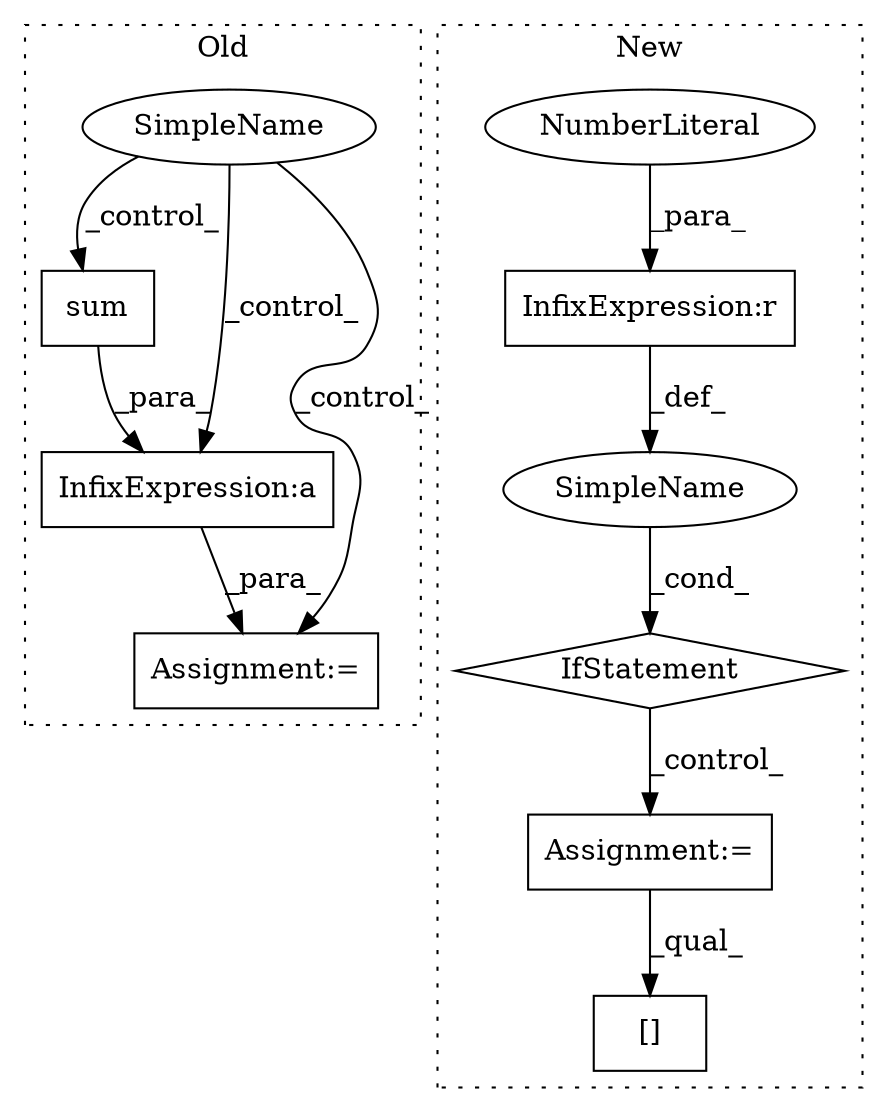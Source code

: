 digraph G {
subgraph cluster0 {
1 [label="sum" a="32" s="6964,7107" l="23,-5" shape="box"];
7 [label="InfixExpression:a" a="27" s="6961" l="3" shape="box"];
8 [label="SimpleName" a="42" s="" l="" shape="ellipse"];
9 [label="Assignment:=" a="7" s="6956" l="1" shape="box"];
label = "Old";
style="dotted";
}
subgraph cluster1 {
2 [label="IfStatement" a="25" s="6532,6553" l="4,2" shape="diamond"];
3 [label="Assignment:=" a="7" s="6661" l="1" shape="box"];
4 [label="SimpleName" a="42" s="" l="" shape="ellipse"];
5 [label="InfixExpression:r" a="27" s="6548" l="4" shape="box"];
6 [label="NumberLiteral" a="34" s="6552" l="1" shape="ellipse"];
10 [label="[]" a="2" s="6752,6762" l="8,1" shape="box"];
label = "New";
style="dotted";
}
1 -> 7 [label="_para_"];
2 -> 3 [label="_control_"];
3 -> 10 [label="_qual_"];
4 -> 2 [label="_cond_"];
5 -> 4 [label="_def_"];
6 -> 5 [label="_para_"];
7 -> 9 [label="_para_"];
8 -> 9 [label="_control_"];
8 -> 1 [label="_control_"];
8 -> 7 [label="_control_"];
}